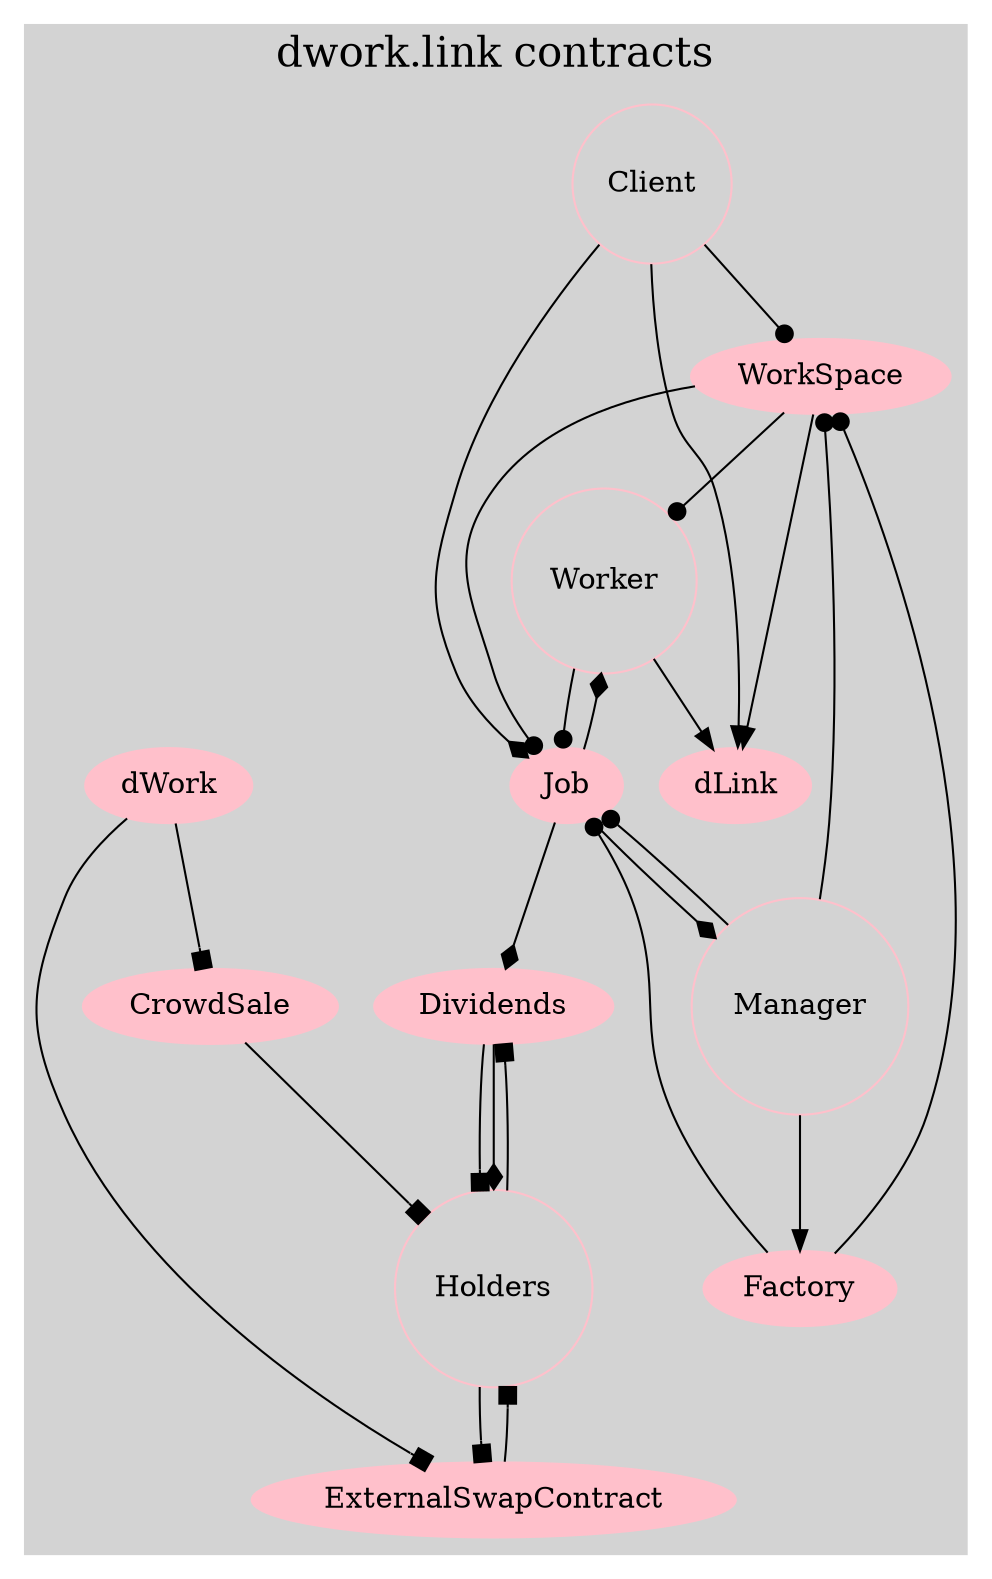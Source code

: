 # http://www.graphviz.org/content/cluster

digraph G {
 
  bgcolor=transparent;

  subgraph cluster_0 {
    label = "dwork.link contracts";

    style=filled;
    color=lightgrey;
    node [style=filled,color=pink];
    fontsize = 20;
    Client[shape=circle,style=wedged,fillcolor="grey"];
    Worker[shape=circle,style=wedged,fillcolor="grey"];
    Manager[shape=circle,style=wedged,fillcolor="grey"];
    Holders[shape=circle,style=wedged,fillcolor="grey"]
    
    
    Factory ->  WorkSpace [arrowhead = dot]
    Factory -> Job [arrowhead = dot]
    Manager -> Factory
    Manager -> WorkSpace [arrowhead = dot]
    Manager -> Job [arrowhead = dot]
    WorkSpace -> Job [arrowhead = dot]
    WorkSpace -> Worker [arrowhead = dot]
    Worker -> Job [arrowhead = dot]
    Client -> WorkSpace [arrowhead = dot] 
    Client -> Job  [arrowhead = diamond]
    Job -> Manager   [arrowhead = diamond]
    Job -> Dividends   [arrowhead = diamond]
    Job -> Worker   [arrowhead = diamond]
    Client -> dLink
    WorkSpace -> dLink
    Worker -> dLink 


    dWork -> CrowdSale [arrowhead = box]

    CrowdSale -> Holders [arrowhead = box]
    Dividends -> Holders [arrowhead = diamond]
    Dividends -> Holders [arrowhead = box]
    Holders -> Dividends [arrowhead = box]
    dWork -> ExternalSwapContract [arrowhead = box]
    ExternalSwapContract -> Holders [arrowhead = box]
    Holders -> ExternalSwapContract [arrowhead = box]
  }

 
}
